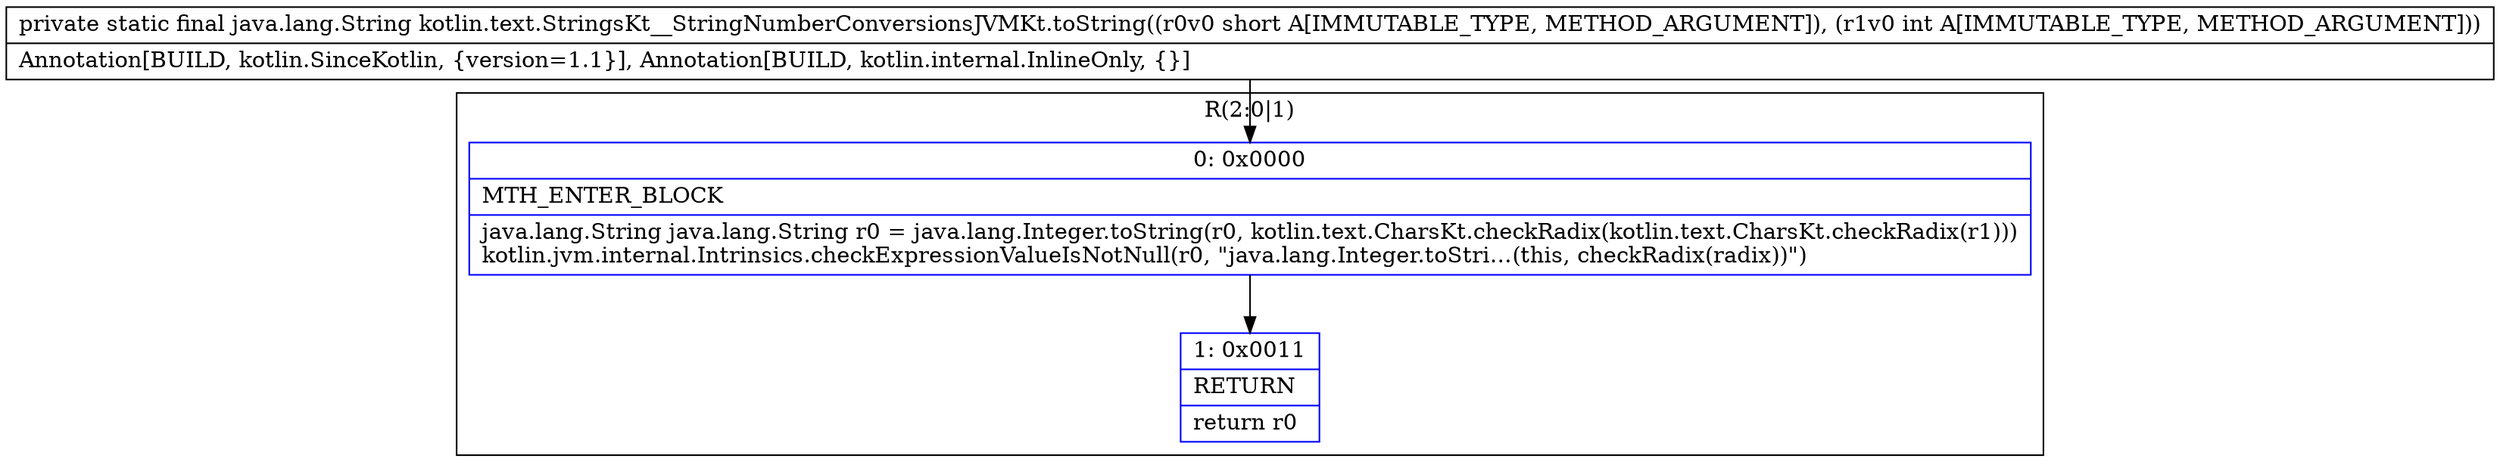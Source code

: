 digraph "CFG forkotlin.text.StringsKt__StringNumberConversionsJVMKt.toString(SI)Ljava\/lang\/String;" {
subgraph cluster_Region_458666437 {
label = "R(2:0|1)";
node [shape=record,color=blue];
Node_0 [shape=record,label="{0\:\ 0x0000|MTH_ENTER_BLOCK\l|java.lang.String java.lang.String r0 = java.lang.Integer.toString(r0, kotlin.text.CharsKt.checkRadix(kotlin.text.CharsKt.checkRadix(r1)))\lkotlin.jvm.internal.Intrinsics.checkExpressionValueIsNotNull(r0, \"java.lang.Integer.toStri…(this, checkRadix(radix))\")\l}"];
Node_1 [shape=record,label="{1\:\ 0x0011|RETURN\l|return r0\l}"];
}
MethodNode[shape=record,label="{private static final java.lang.String kotlin.text.StringsKt__StringNumberConversionsJVMKt.toString((r0v0 short A[IMMUTABLE_TYPE, METHOD_ARGUMENT]), (r1v0 int A[IMMUTABLE_TYPE, METHOD_ARGUMENT]))  | Annotation[BUILD, kotlin.SinceKotlin, \{version=1.1\}], Annotation[BUILD, kotlin.internal.InlineOnly, \{\}]\l}"];
MethodNode -> Node_0;
Node_0 -> Node_1;
}

